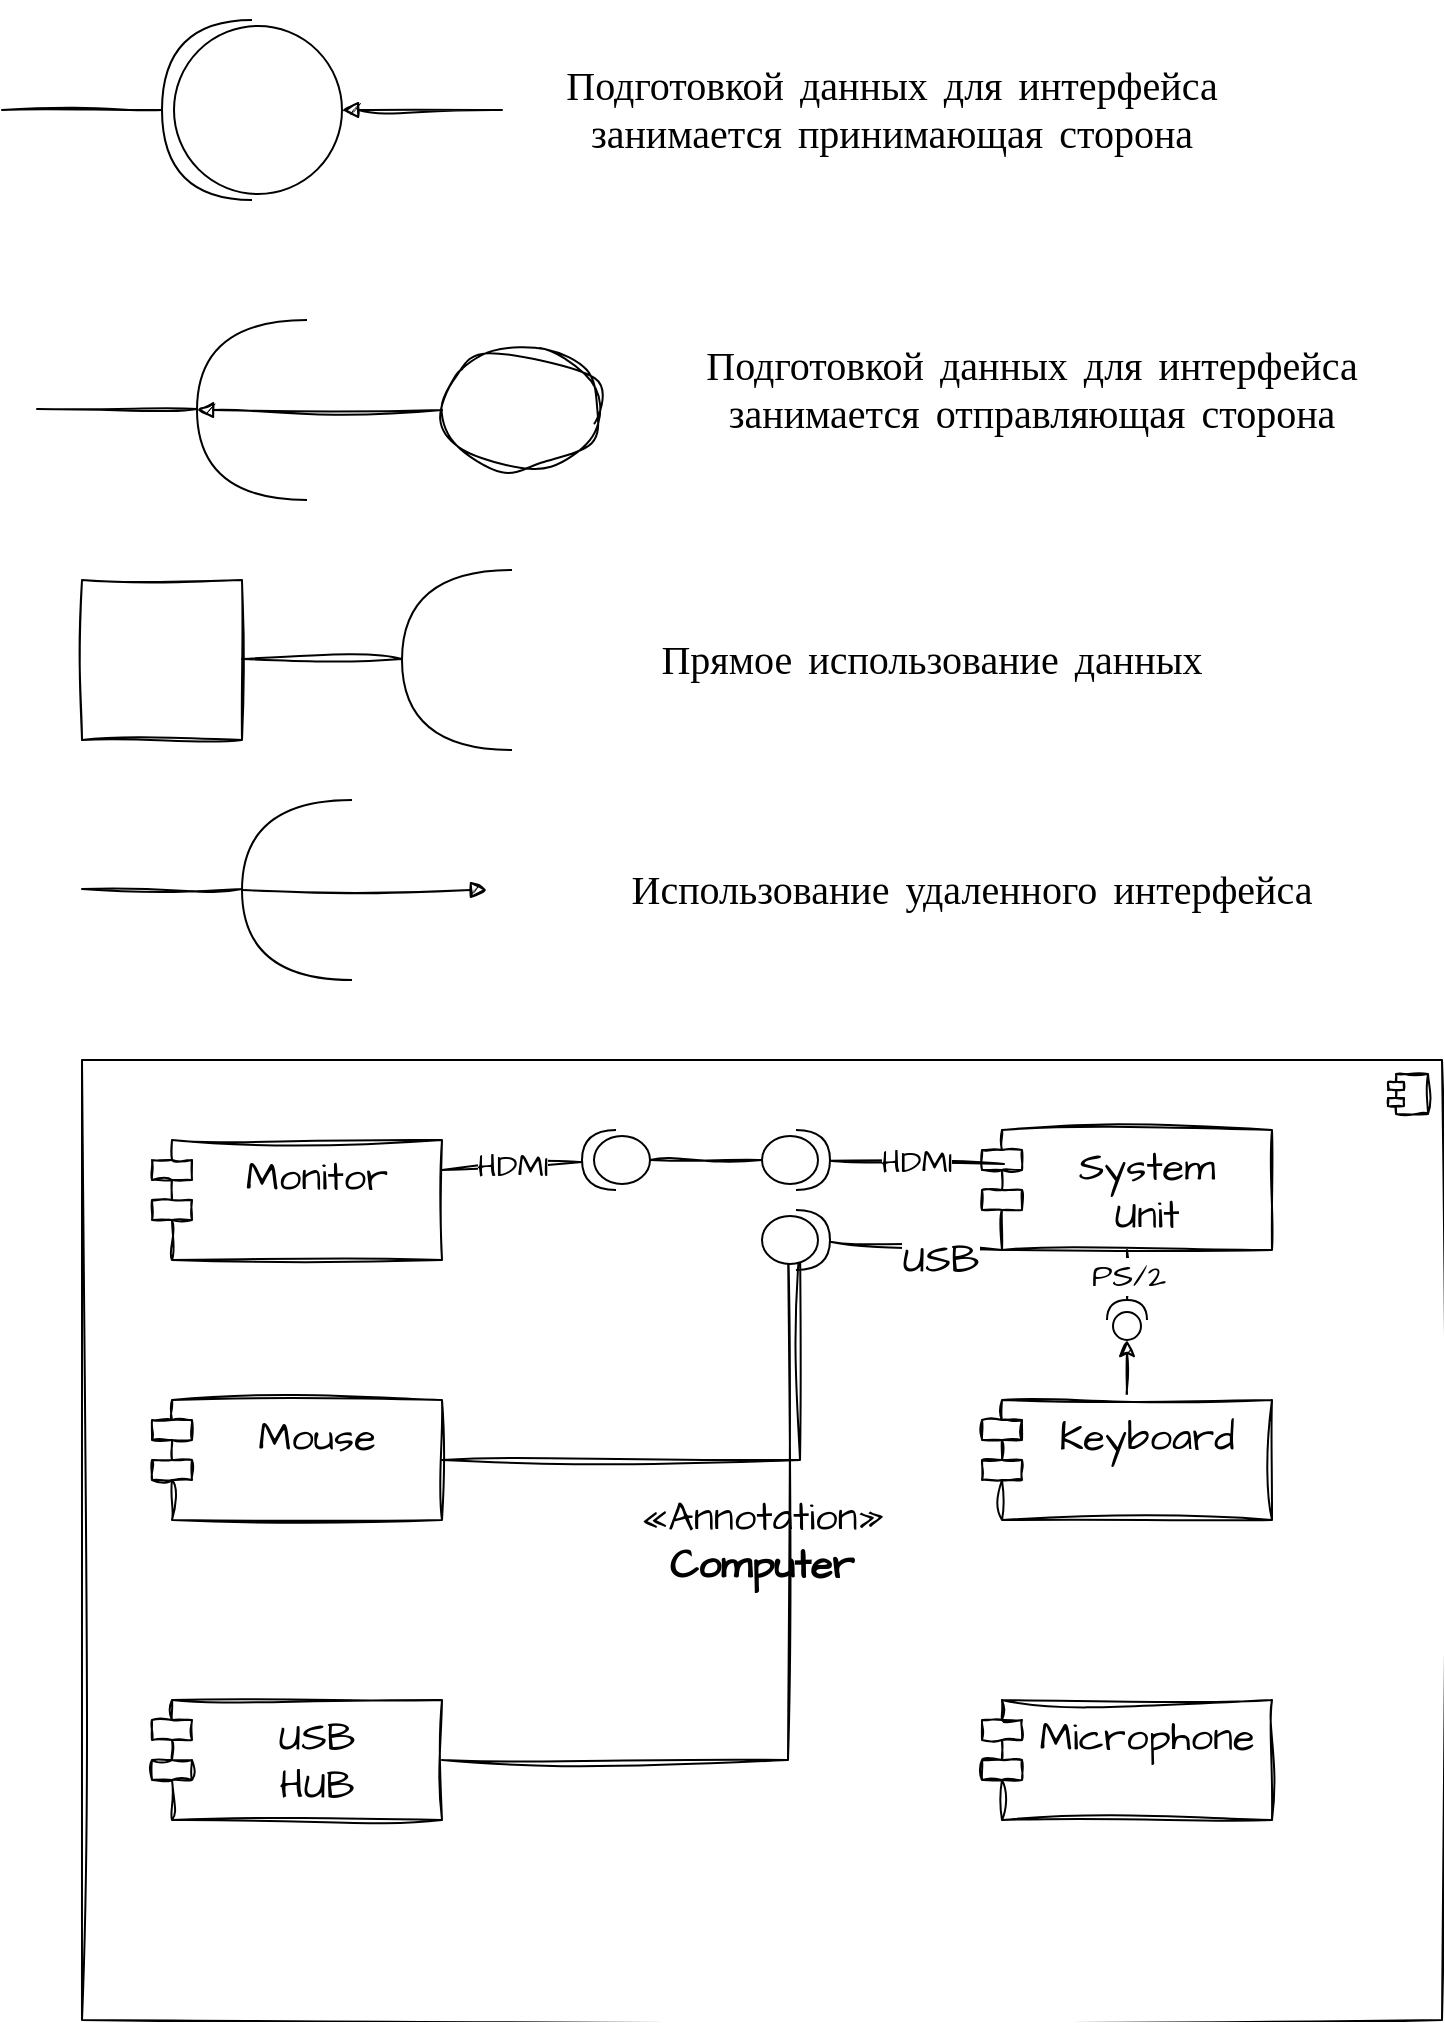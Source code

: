 <mxfile version="21.7.2" type="device">
  <diagram name="Страница — 1" id="kBq3xyXn76sdYz30otKT">
    <mxGraphModel dx="1434" dy="758" grid="1" gridSize="10" guides="1" tooltips="1" connect="1" arrows="1" fold="1" page="1" pageScale="1" pageWidth="827" pageHeight="1169" math="0" shadow="0">
      <root>
        <mxCell id="0" />
        <mxCell id="1" parent="0" />
        <mxCell id="Df3GkanbEGuxaOIv3N8X-46" value="" style="edgeStyle=none;rounded=0;sketch=1;hachureGap=4;jiggle=2;curveFitting=1;orthogonalLoop=1;jettySize=auto;html=1;fontFamily=Architects Daughter;fontSource=https%3A%2F%2Ffonts.googleapis.com%2Fcss%3Ffamily%3DArchitects%2BDaughter;fontSize=16;startArrow=block;startFill=1;endArrow=none;endFill=0;" edge="1" parent="1" source="Df3GkanbEGuxaOIv3N8X-1">
          <mxGeometry relative="1" as="geometry">
            <mxPoint x="290" y="165" as="targetPoint" />
          </mxGeometry>
        </mxCell>
        <mxCell id="Df3GkanbEGuxaOIv3N8X-47" value="" style="edgeStyle=none;rounded=0;sketch=1;hachureGap=4;jiggle=2;curveFitting=1;orthogonalLoop=1;jettySize=auto;html=1;fontFamily=Architects Daughter;fontSource=https%3A%2F%2Ffonts.googleapis.com%2Fcss%3Ffamily%3DArchitects%2BDaughter;fontSize=16;endArrow=none;endFill=0;" edge="1" parent="1" source="Df3GkanbEGuxaOIv3N8X-1">
          <mxGeometry relative="1" as="geometry">
            <mxPoint x="40" y="165" as="targetPoint" />
          </mxGeometry>
        </mxCell>
        <mxCell id="Df3GkanbEGuxaOIv3N8X-1" value="" style="shape=providedRequiredInterface;html=1;verticalLabelPosition=bottom;sketch=0;hachureGap=4;jiggle=2;curveFitting=1;fontFamily=Architects Daughter;fontSource=https%3A%2F%2Ffonts.googleapis.com%2Fcss%3Ffamily%3DArchitects%2BDaughter;fontSize=20;direction=west;" vertex="1" parent="1">
          <mxGeometry x="120" y="120" width="90" height="90" as="geometry" />
        </mxCell>
        <mxCell id="Df3GkanbEGuxaOIv3N8X-2" value="" style="shape=requiredInterface;html=1;verticalLabelPosition=bottom;sketch=0;hachureGap=4;jiggle=2;curveFitting=1;fontFamily=Architects Daughter;fontSource=https%3A%2F%2Ffonts.googleapis.com%2Fcss%3Ffamily%3DArchitects%2BDaughter;fontSize=20;direction=west;" vertex="1" parent="1">
          <mxGeometry x="137.5" y="270" width="55" height="90" as="geometry" />
        </mxCell>
        <mxCell id="Df3GkanbEGuxaOIv3N8X-8" value="" style="ellipse;whiteSpace=wrap;html=1;align=center;aspect=fixed;fillColor=none;strokeColor=none;resizable=0;perimeter=centerPerimeter;rotatable=0;allowArrows=0;points=[];outlineConnect=1;sketch=1;hachureGap=4;jiggle=2;curveFitting=1;fontFamily=Architects Daughter;fontSource=https%3A%2F%2Ffonts.googleapis.com%2Fcss%3Ffamily%3DArchitects%2BDaughter;fontSize=20;" vertex="1" parent="1">
          <mxGeometry x="135" y="460" width="10" height="10" as="geometry" />
        </mxCell>
        <mxCell id="Df3GkanbEGuxaOIv3N8X-10" value="«Annotation»&lt;br&gt;&lt;b&gt;Computer&lt;/b&gt;" style="html=1;dropTarget=0;whiteSpace=wrap;sketch=1;hachureGap=4;jiggle=2;curveFitting=1;fontFamily=Architects Daughter;fontSource=https%3A%2F%2Ffonts.googleapis.com%2Fcss%3Ffamily%3DArchitects%2BDaughter;fontSize=20;" vertex="1" parent="1">
          <mxGeometry x="80" y="640" width="680" height="480" as="geometry" />
        </mxCell>
        <mxCell id="Df3GkanbEGuxaOIv3N8X-11" value="" style="shape=module;jettyWidth=8;jettyHeight=4;sketch=1;hachureGap=4;jiggle=2;curveFitting=1;fontFamily=Architects Daughter;fontSource=https%3A%2F%2Ffonts.googleapis.com%2Fcss%3Ffamily%3DArchitects%2BDaughter;fontSize=20;" vertex="1" parent="Df3GkanbEGuxaOIv3N8X-10">
          <mxGeometry x="1" width="20" height="20" relative="1" as="geometry">
            <mxPoint x="-27" y="7" as="offset" />
          </mxGeometry>
        </mxCell>
        <mxCell id="Df3GkanbEGuxaOIv3N8X-45" style="edgeStyle=orthogonalEdgeStyle;rounded=0;sketch=1;hachureGap=4;jiggle=2;curveFitting=1;orthogonalLoop=1;jettySize=auto;html=1;entryX=0.559;entryY=0.333;entryDx=0;entryDy=0;entryPerimeter=0;fontFamily=Architects Daughter;fontSource=https%3A%2F%2Ffonts.googleapis.com%2Fcss%3Ffamily%3DArchitects%2BDaughter;fontSize=16;" edge="1" parent="1" source="Df3GkanbEGuxaOIv3N8X-9" target="Df3GkanbEGuxaOIv3N8X-41">
          <mxGeometry relative="1" as="geometry" />
        </mxCell>
        <mxCell id="Df3GkanbEGuxaOIv3N8X-9" value="Mouse" style="shape=module;align=left;spacingLeft=20;align=center;verticalAlign=top;whiteSpace=wrap;html=1;sketch=1;hachureGap=4;jiggle=2;curveFitting=1;fontFamily=Architects Daughter;fontSource=https%3A%2F%2Ffonts.googleapis.com%2Fcss%3Ffamily%3DArchitects%2BDaughter;fontSize=20;" vertex="1" parent="1">
          <mxGeometry x="115" y="810" width="145" height="60" as="geometry" />
        </mxCell>
        <mxCell id="Df3GkanbEGuxaOIv3N8X-12" value="Monitor" style="shape=module;align=left;spacingLeft=20;align=center;verticalAlign=top;whiteSpace=wrap;html=1;sketch=1;hachureGap=4;jiggle=2;curveFitting=1;fontFamily=Architects Daughter;fontSource=https%3A%2F%2Ffonts.googleapis.com%2Fcss%3Ffamily%3DArchitects%2BDaughter;fontSize=20;" vertex="1" parent="1">
          <mxGeometry x="115" y="680" width="145" height="60" as="geometry" />
        </mxCell>
        <mxCell id="Df3GkanbEGuxaOIv3N8X-43" style="edgeStyle=orthogonalEdgeStyle;rounded=0;sketch=1;hachureGap=4;jiggle=2;curveFitting=1;orthogonalLoop=1;jettySize=auto;html=1;entryX=0.382;entryY=0.333;entryDx=0;entryDy=0;entryPerimeter=0;fontFamily=Architects Daughter;fontSource=https%3A%2F%2Ffonts.googleapis.com%2Fcss%3Ffamily%3DArchitects%2BDaughter;fontSize=16;" edge="1" parent="1" source="Df3GkanbEGuxaOIv3N8X-13" target="Df3GkanbEGuxaOIv3N8X-41">
          <mxGeometry relative="1" as="geometry" />
        </mxCell>
        <mxCell id="Df3GkanbEGuxaOIv3N8X-13" value="USB&lt;br&gt;HUB" style="shape=module;align=left;spacingLeft=20;align=center;verticalAlign=top;whiteSpace=wrap;html=1;sketch=1;hachureGap=4;jiggle=2;curveFitting=1;fontFamily=Architects Daughter;fontSource=https%3A%2F%2Ffonts.googleapis.com%2Fcss%3Ffamily%3DArchitects%2BDaughter;fontSize=20;" vertex="1" parent="1">
          <mxGeometry x="115" y="960" width="145" height="60" as="geometry" />
        </mxCell>
        <mxCell id="Df3GkanbEGuxaOIv3N8X-14" value="System&lt;br&gt;Unit" style="shape=module;align=left;spacingLeft=20;align=center;verticalAlign=top;whiteSpace=wrap;html=1;sketch=1;hachureGap=4;jiggle=2;curveFitting=1;fontFamily=Architects Daughter;fontSource=https%3A%2F%2Ffonts.googleapis.com%2Fcss%3Ffamily%3DArchitects%2BDaughter;fontSize=20;" vertex="1" parent="1">
          <mxGeometry x="530" y="675" width="145" height="60" as="geometry" />
        </mxCell>
        <mxCell id="Df3GkanbEGuxaOIv3N8X-40" style="edgeStyle=none;rounded=0;sketch=1;hachureGap=4;jiggle=2;curveFitting=1;orthogonalLoop=1;jettySize=auto;html=1;entryX=0;entryY=0.5;entryDx=0;entryDy=0;entryPerimeter=0;fontFamily=Architects Daughter;fontSource=https%3A%2F%2Ffonts.googleapis.com%2Fcss%3Ffamily%3DArchitects%2BDaughter;fontSize=16;" edge="1" parent="1" source="Df3GkanbEGuxaOIv3N8X-15" target="Df3GkanbEGuxaOIv3N8X-38">
          <mxGeometry relative="1" as="geometry" />
        </mxCell>
        <mxCell id="Df3GkanbEGuxaOIv3N8X-15" value="Keyboard" style="shape=module;align=left;spacingLeft=20;align=center;verticalAlign=top;whiteSpace=wrap;html=1;sketch=1;hachureGap=4;jiggle=2;curveFitting=1;fontFamily=Architects Daughter;fontSource=https%3A%2F%2Ffonts.googleapis.com%2Fcss%3Ffamily%3DArchitects%2BDaughter;fontSize=20;" vertex="1" parent="1">
          <mxGeometry x="530" y="810" width="145" height="60" as="geometry" />
        </mxCell>
        <mxCell id="Df3GkanbEGuxaOIv3N8X-16" value="Microphone" style="shape=module;align=left;spacingLeft=20;align=center;verticalAlign=top;whiteSpace=wrap;html=1;sketch=1;hachureGap=4;jiggle=2;curveFitting=1;fontFamily=Architects Daughter;fontSource=https%3A%2F%2Ffonts.googleapis.com%2Fcss%3Ffamily%3DArchitects%2BDaughter;fontSize=20;" vertex="1" parent="1">
          <mxGeometry x="530" y="960" width="145" height="60" as="geometry" />
        </mxCell>
        <mxCell id="Df3GkanbEGuxaOIv3N8X-18" value="" style="ellipse;whiteSpace=wrap;html=1;align=center;aspect=fixed;fillColor=none;strokeColor=none;resizable=0;perimeter=centerPerimeter;rotatable=0;allowArrows=0;points=[];outlineConnect=1;sketch=1;hachureGap=4;jiggle=2;curveFitting=1;fontFamily=Architects Daughter;fontSource=https%3A%2F%2Ffonts.googleapis.com%2Fcss%3Ffamily%3DArchitects%2BDaughter;fontSize=20;" vertex="1" parent="1">
          <mxGeometry x="290" y="840" width="10" height="10" as="geometry" />
        </mxCell>
        <mxCell id="Df3GkanbEGuxaOIv3N8X-21" value="" style="ellipse;whiteSpace=wrap;html=1;align=center;aspect=fixed;fillColor=none;strokeColor=none;resizable=0;perimeter=centerPerimeter;rotatable=0;allowArrows=0;points=[];outlineConnect=1;sketch=1;hachureGap=4;jiggle=2;curveFitting=1;fontFamily=Architects Daughter;fontSource=https%3A%2F%2Ffonts.googleapis.com%2Fcss%3Ffamily%3DArchitects%2BDaughter;fontSize=20;" vertex="1" parent="1">
          <mxGeometry x="300" y="830" width="10" height="10" as="geometry" />
        </mxCell>
        <mxCell id="Df3GkanbEGuxaOIv3N8X-26" value="" style="ellipse;whiteSpace=wrap;html=1;align=center;aspect=fixed;fillColor=none;strokeColor=none;resizable=0;perimeter=centerPerimeter;rotatable=0;allowArrows=0;points=[];outlineConnect=1;sketch=1;hachureGap=4;jiggle=2;curveFitting=1;fontFamily=Architects Daughter;fontSource=https%3A%2F%2Ffonts.googleapis.com%2Fcss%3Ffamily%3DArchitects%2BDaughter;fontSize=20;strokeWidth=3;" vertex="1" parent="1">
          <mxGeometry x="290" y="470" width="10" height="10" as="geometry" />
        </mxCell>
        <mxCell id="Df3GkanbEGuxaOIv3N8X-30" value="" style="ellipse;whiteSpace=wrap;html=1;align=center;aspect=fixed;fillColor=none;strokeColor=none;resizable=0;perimeter=centerPerimeter;rotatable=0;allowArrows=0;points=[];outlineConnect=1;sketch=1;hachureGap=4;jiggle=2;curveFitting=1;fontFamily=Architects Daughter;fontSource=https%3A%2F%2Ffonts.googleapis.com%2Fcss%3Ffamily%3DArchitects%2BDaughter;fontSize=20;" vertex="1" parent="1">
          <mxGeometry x="470" y="705" width="10" height="10" as="geometry" />
        </mxCell>
        <mxCell id="Df3GkanbEGuxaOIv3N8X-32" value="HDMI" style="edgeStyle=none;rounded=0;sketch=1;hachureGap=4;jiggle=2;curveFitting=1;orthogonalLoop=1;jettySize=auto;html=1;entryX=0.076;entryY=0.283;entryDx=0;entryDy=0;entryPerimeter=0;fontFamily=Architects Daughter;fontSource=https%3A%2F%2Ffonts.googleapis.com%2Fcss%3Ffamily%3DArchitects%2BDaughter;fontSize=16;endArrow=none;endFill=0;" edge="1" parent="1" source="Df3GkanbEGuxaOIv3N8X-31" target="Df3GkanbEGuxaOIv3N8X-14">
          <mxGeometry relative="1" as="geometry" />
        </mxCell>
        <mxCell id="Df3GkanbEGuxaOIv3N8X-31" value="" style="shape=providedRequiredInterface;html=1;verticalLabelPosition=bottom;sketch=0;hachureGap=4;jiggle=2;curveFitting=1;fontFamily=Architects Daughter;fontSource=https%3A%2F%2Ffonts.googleapis.com%2Fcss%3Ffamily%3DArchitects%2BDaughter;fontSize=20;" vertex="1" parent="1">
          <mxGeometry x="420" y="675" width="34" height="30" as="geometry" />
        </mxCell>
        <mxCell id="Df3GkanbEGuxaOIv3N8X-34" value="HDMI" style="edgeStyle=none;rounded=0;sketch=1;hachureGap=4;jiggle=2;curveFitting=1;orthogonalLoop=1;jettySize=auto;html=1;entryX=1;entryY=0.25;entryDx=0;entryDy=0;fontFamily=Architects Daughter;fontSource=https%3A%2F%2Ffonts.googleapis.com%2Fcss%3Ffamily%3DArchitects%2BDaughter;fontSize=16;endArrow=none;endFill=0;" edge="1" parent="1" source="Df3GkanbEGuxaOIv3N8X-33" target="Df3GkanbEGuxaOIv3N8X-12">
          <mxGeometry relative="1" as="geometry" />
        </mxCell>
        <mxCell id="Df3GkanbEGuxaOIv3N8X-35" style="edgeStyle=none;rounded=0;sketch=1;hachureGap=4;jiggle=2;curveFitting=1;orthogonalLoop=1;jettySize=auto;html=1;fontFamily=Architects Daughter;fontSource=https%3A%2F%2Ffonts.googleapis.com%2Fcss%3Ffamily%3DArchitects%2BDaughter;fontSize=16;endArrow=none;endFill=0;" edge="1" parent="1" source="Df3GkanbEGuxaOIv3N8X-33" target="Df3GkanbEGuxaOIv3N8X-31">
          <mxGeometry relative="1" as="geometry" />
        </mxCell>
        <mxCell id="Df3GkanbEGuxaOIv3N8X-33" value="" style="shape=providedRequiredInterface;html=1;verticalLabelPosition=bottom;sketch=0;hachureGap=4;jiggle=2;curveFitting=1;fontFamily=Architects Daughter;fontSource=https%3A%2F%2Ffonts.googleapis.com%2Fcss%3Ffamily%3DArchitects%2BDaughter;fontSize=20;direction=west;" vertex="1" parent="1">
          <mxGeometry x="330" y="675" width="34" height="30" as="geometry" />
        </mxCell>
        <mxCell id="Df3GkanbEGuxaOIv3N8X-39" value="PS/2" style="rounded=0;sketch=1;hachureGap=4;jiggle=2;curveFitting=1;orthogonalLoop=1;jettySize=auto;html=1;fontFamily=Architects Daughter;fontSource=https%3A%2F%2Ffonts.googleapis.com%2Fcss%3Ffamily%3DArchitects%2BDaughter;fontSize=16;endArrow=none;endFill=0;" edge="1" parent="1" source="Df3GkanbEGuxaOIv3N8X-38" target="Df3GkanbEGuxaOIv3N8X-14">
          <mxGeometry relative="1" as="geometry" />
        </mxCell>
        <mxCell id="Df3GkanbEGuxaOIv3N8X-38" value="" style="shape=providedRequiredInterface;html=1;verticalLabelPosition=bottom;sketch=0;hachureGap=4;jiggle=2;curveFitting=1;fontFamily=Architects Daughter;fontSource=https%3A%2F%2Ffonts.googleapis.com%2Fcss%3Ffamily%3DArchitects%2BDaughter;fontSize=20;direction=north;" vertex="1" parent="1">
          <mxGeometry x="592.5" y="760" width="20" height="20" as="geometry" />
        </mxCell>
        <mxCell id="Df3GkanbEGuxaOIv3N8X-42" style="edgeStyle=none;rounded=0;sketch=1;hachureGap=4;jiggle=2;curveFitting=1;orthogonalLoop=1;jettySize=auto;html=1;entryX=0;entryY=1;entryDx=10;entryDy=0;entryPerimeter=0;fontFamily=Architects Daughter;fontSource=https%3A%2F%2Ffonts.googleapis.com%2Fcss%3Ffamily%3DArchitects%2BDaughter;fontSize=16;endArrow=none;endFill=0;" edge="1" parent="1" source="Df3GkanbEGuxaOIv3N8X-41" target="Df3GkanbEGuxaOIv3N8X-14">
          <mxGeometry relative="1" as="geometry" />
        </mxCell>
        <mxCell id="Df3GkanbEGuxaOIv3N8X-44" value="USB" style="edgeLabel;html=1;align=center;verticalAlign=middle;resizable=0;points=[];fontSize=20;fontFamily=Architects Daughter;" vertex="1" connectable="0" parent="Df3GkanbEGuxaOIv3N8X-42">
          <mxGeometry x="0.284" y="-4" relative="1" as="geometry">
            <mxPoint y="1" as="offset" />
          </mxGeometry>
        </mxCell>
        <mxCell id="Df3GkanbEGuxaOIv3N8X-41" value="" style="shape=providedRequiredInterface;html=1;verticalLabelPosition=bottom;sketch=0;hachureGap=4;jiggle=2;curveFitting=1;fontFamily=Architects Daughter;fontSource=https%3A%2F%2Ffonts.googleapis.com%2Fcss%3Ffamily%3DArchitects%2BDaughter;fontSize=20;" vertex="1" parent="1">
          <mxGeometry x="420" y="715" width="34" height="30" as="geometry" />
        </mxCell>
        <mxCell id="Df3GkanbEGuxaOIv3N8X-51" value="Подготовкой данных для интерфейса занимается принимающая сторона" style="text;html=1;strokeColor=none;fillColor=none;align=center;verticalAlign=middle;whiteSpace=wrap;rounded=0;fontSize=20;fontFamily=Architects Daughter;" vertex="1" parent="1">
          <mxGeometry x="310" y="110" width="350" height="110" as="geometry" />
        </mxCell>
        <mxCell id="Df3GkanbEGuxaOIv3N8X-52" value="" style="edgeStyle=none;rounded=0;sketch=1;hachureGap=4;jiggle=2;curveFitting=1;orthogonalLoop=1;jettySize=auto;html=1;fontFamily=Architects Daughter;fontSource=https%3A%2F%2Ffonts.googleapis.com%2Fcss%3Ffamily%3DArchitects%2BDaughter;fontSize=16;endArrow=none;endFill=0;" edge="1" parent="1">
          <mxGeometry relative="1" as="geometry">
            <mxPoint x="57.5" y="314.5" as="targetPoint" />
            <mxPoint x="137.5" y="314.5" as="sourcePoint" />
          </mxGeometry>
        </mxCell>
        <mxCell id="Df3GkanbEGuxaOIv3N8X-53" value="" style="ellipse;whiteSpace=wrap;html=1;sketch=1;hachureGap=4;jiggle=2;curveFitting=1;fontFamily=Architects Daughter;fontSource=https%3A%2F%2Ffonts.googleapis.com%2Fcss%3Ffamily%3DArchitects%2BDaughter;fontSize=20;" vertex="1" parent="1">
          <mxGeometry x="260" y="285" width="80" height="60" as="geometry" />
        </mxCell>
        <mxCell id="Df3GkanbEGuxaOIv3N8X-55" value="" style="edgeStyle=none;rounded=0;sketch=1;hachureGap=4;jiggle=2;curveFitting=1;orthogonalLoop=1;jettySize=auto;html=1;fontFamily=Architects Daughter;fontSource=https%3A%2F%2Ffonts.googleapis.com%2Fcss%3Ffamily%3DArchitects%2BDaughter;fontSize=16;startArrow=block;startFill=1;endArrow=none;endFill=0;entryX=0;entryY=0.5;entryDx=0;entryDy=0;exitX=1;exitY=0.5;exitDx=0;exitDy=0;exitPerimeter=0;" edge="1" parent="1" source="Df3GkanbEGuxaOIv3N8X-2" target="Df3GkanbEGuxaOIv3N8X-53">
          <mxGeometry relative="1" as="geometry">
            <mxPoint x="300" y="175" as="targetPoint" />
            <mxPoint x="220" y="175" as="sourcePoint" />
          </mxGeometry>
        </mxCell>
        <mxCell id="Df3GkanbEGuxaOIv3N8X-56" value="Подготовкой данных для интерфейса занимается отправляющая сторона" style="text;html=1;strokeColor=none;fillColor=none;align=center;verticalAlign=middle;whiteSpace=wrap;rounded=0;fontSize=20;fontFamily=Architects Daughter;" vertex="1" parent="1">
          <mxGeometry x="380" y="250" width="350" height="110" as="geometry" />
        </mxCell>
        <mxCell id="Df3GkanbEGuxaOIv3N8X-57" value="" style="whiteSpace=wrap;html=1;aspect=fixed;sketch=1;hachureGap=4;jiggle=2;curveFitting=1;fontFamily=Architects Daughter;fontSource=https%3A%2F%2Ffonts.googleapis.com%2Fcss%3Ffamily%3DArchitects%2BDaughter;fontSize=20;" vertex="1" parent="1">
          <mxGeometry x="80" y="400" width="80" height="80" as="geometry" />
        </mxCell>
        <mxCell id="Df3GkanbEGuxaOIv3N8X-58" value="" style="shape=requiredInterface;html=1;verticalLabelPosition=bottom;sketch=0;hachureGap=4;jiggle=2;curveFitting=1;fontFamily=Architects Daughter;fontSource=https%3A%2F%2Ffonts.googleapis.com%2Fcss%3Ffamily%3DArchitects%2BDaughter;fontSize=20;direction=west;" vertex="1" parent="1">
          <mxGeometry x="240" y="395" width="55" height="90" as="geometry" />
        </mxCell>
        <mxCell id="Df3GkanbEGuxaOIv3N8X-59" value="" style="edgeStyle=none;rounded=0;sketch=1;hachureGap=4;jiggle=2;curveFitting=1;orthogonalLoop=1;jettySize=auto;html=1;fontFamily=Architects Daughter;fontSource=https%3A%2F%2Ffonts.googleapis.com%2Fcss%3Ffamily%3DArchitects%2BDaughter;fontSize=16;endArrow=none;endFill=0;" edge="1" parent="1">
          <mxGeometry relative="1" as="geometry">
            <mxPoint x="160" y="439.5" as="targetPoint" />
            <mxPoint x="240" y="439.5" as="sourcePoint" />
          </mxGeometry>
        </mxCell>
        <mxCell id="Df3GkanbEGuxaOIv3N8X-60" value="Прямое использование данных" style="text;html=1;strokeColor=none;fillColor=none;align=center;verticalAlign=middle;whiteSpace=wrap;rounded=0;fontSize=20;fontFamily=Architects Daughter;" vertex="1" parent="1">
          <mxGeometry x="330" y="385" width="350" height="110" as="geometry" />
        </mxCell>
        <mxCell id="Df3GkanbEGuxaOIv3N8X-61" value="" style="shape=requiredInterface;html=1;verticalLabelPosition=bottom;sketch=0;hachureGap=4;jiggle=2;curveFitting=1;fontFamily=Architects Daughter;fontSource=https%3A%2F%2Ffonts.googleapis.com%2Fcss%3Ffamily%3DArchitects%2BDaughter;fontSize=20;direction=west;" vertex="1" parent="1">
          <mxGeometry x="160" y="510" width="55" height="90" as="geometry" />
        </mxCell>
        <mxCell id="Df3GkanbEGuxaOIv3N8X-62" value="" style="edgeStyle=none;rounded=0;sketch=1;hachureGap=4;jiggle=2;curveFitting=1;orthogonalLoop=1;jettySize=auto;html=1;fontFamily=Architects Daughter;fontSource=https%3A%2F%2Ffonts.googleapis.com%2Fcss%3Ffamily%3DArchitects%2BDaughter;fontSize=16;endArrow=none;endFill=0;" edge="1" parent="1">
          <mxGeometry relative="1" as="geometry">
            <mxPoint x="80" y="554.5" as="targetPoint" />
            <mxPoint x="160" y="554.5" as="sourcePoint" />
          </mxGeometry>
        </mxCell>
        <mxCell id="Df3GkanbEGuxaOIv3N8X-63" value="" style="edgeStyle=none;rounded=0;sketch=1;hachureGap=4;jiggle=2;curveFitting=1;orthogonalLoop=1;jettySize=auto;html=1;fontFamily=Architects Daughter;fontSource=https%3A%2F%2Ffonts.googleapis.com%2Fcss%3Ffamily%3DArchitects%2BDaughter;fontSize=16;startArrow=none;startFill=0;endArrow=block;endFill=1;entryX=0;entryY=0.5;entryDx=0;entryDy=0;exitX=1;exitY=0.5;exitDx=0;exitDy=0;exitPerimeter=0;" edge="1" parent="1" source="Df3GkanbEGuxaOIv3N8X-61">
          <mxGeometry relative="1" as="geometry">
            <mxPoint x="282.5" y="555" as="targetPoint" />
            <mxPoint x="242.5" y="415" as="sourcePoint" />
          </mxGeometry>
        </mxCell>
        <mxCell id="Df3GkanbEGuxaOIv3N8X-64" value="Использование удаленного интерфейса" style="text;html=1;strokeColor=none;fillColor=none;align=center;verticalAlign=middle;whiteSpace=wrap;rounded=0;fontSize=20;fontFamily=Architects Daughter;" vertex="1" parent="1">
          <mxGeometry x="350" y="500" width="350" height="110" as="geometry" />
        </mxCell>
      </root>
    </mxGraphModel>
  </diagram>
</mxfile>
